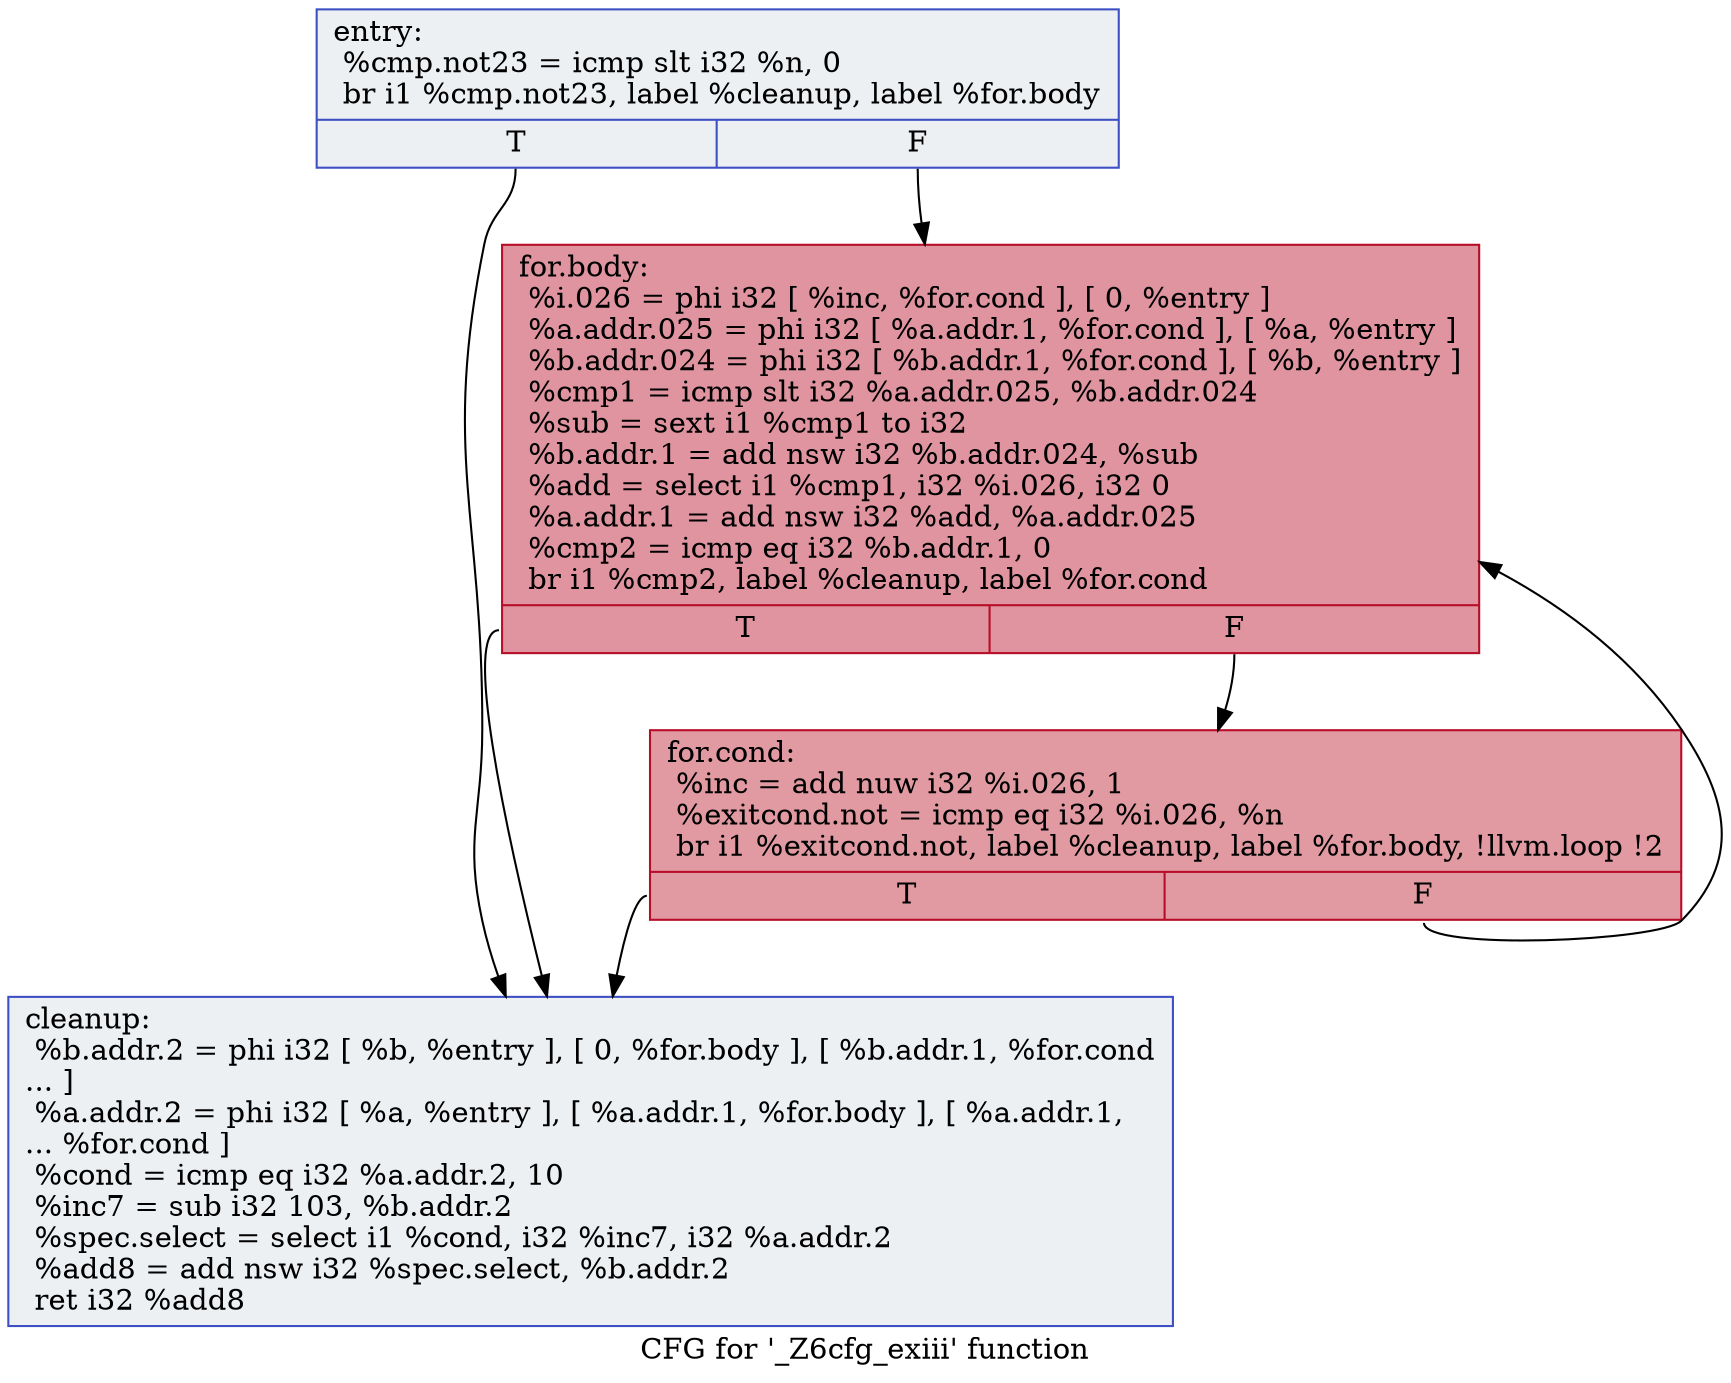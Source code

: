 digraph "CFG for '_Z6cfg_exiii' function" {
	label="CFG for '_Z6cfg_exiii' function";

	Node0x600001b56240 [shape=record,color="#3d50c3ff", style=filled, fillcolor="#d6dce470",label="{entry:\l  %cmp.not23 = icmp slt i32 %n, 0\l  br i1 %cmp.not23, label %cleanup, label %for.body\l|{<s0>T|<s1>F}}"];
	Node0x600001b56240:s0 -> Node0x600001b56280;
	Node0x600001b56240:s1 -> Node0x600001b562c0;
	Node0x600001b56300 [shape=record,color="#b70d28ff", style=filled, fillcolor="#bb1b2c70",label="{for.cond:                                         \l  %inc = add nuw i32 %i.026, 1\l  %exitcond.not = icmp eq i32 %i.026, %n\l  br i1 %exitcond.not, label %cleanup, label %for.body, !llvm.loop !2\l|{<s0>T|<s1>F}}"];
	Node0x600001b56300:s0 -> Node0x600001b56280;
	Node0x600001b56300:s1 -> Node0x600001b562c0;
	Node0x600001b562c0 [shape=record,color="#b70d28ff", style=filled, fillcolor="#b70d2870",label="{for.body:                                         \l  %i.026 = phi i32 [ %inc, %for.cond ], [ 0, %entry ]\l  %a.addr.025 = phi i32 [ %a.addr.1, %for.cond ], [ %a, %entry ]\l  %b.addr.024 = phi i32 [ %b.addr.1, %for.cond ], [ %b, %entry ]\l  %cmp1 = icmp slt i32 %a.addr.025, %b.addr.024\l  %sub = sext i1 %cmp1 to i32\l  %b.addr.1 = add nsw i32 %b.addr.024, %sub\l  %add = select i1 %cmp1, i32 %i.026, i32 0\l  %a.addr.1 = add nsw i32 %add, %a.addr.025\l  %cmp2 = icmp eq i32 %b.addr.1, 0\l  br i1 %cmp2, label %cleanup, label %for.cond\l|{<s0>T|<s1>F}}"];
	Node0x600001b562c0:s0 -> Node0x600001b56280;
	Node0x600001b562c0:s1 -> Node0x600001b56300;
	Node0x600001b56280 [shape=record,color="#3d50c3ff", style=filled, fillcolor="#d6dce470",label="{cleanup:                                          \l  %b.addr.2 = phi i32 [ %b, %entry ], [ 0, %for.body ], [ %b.addr.1, %for.cond\l... ]\l  %a.addr.2 = phi i32 [ %a, %entry ], [ %a.addr.1, %for.body ], [ %a.addr.1,\l... %for.cond ]\l  %cond = icmp eq i32 %a.addr.2, 10\l  %inc7 = sub i32 103, %b.addr.2\l  %spec.select = select i1 %cond, i32 %inc7, i32 %a.addr.2\l  %add8 = add nsw i32 %spec.select, %b.addr.2\l  ret i32 %add8\l}"];
}
